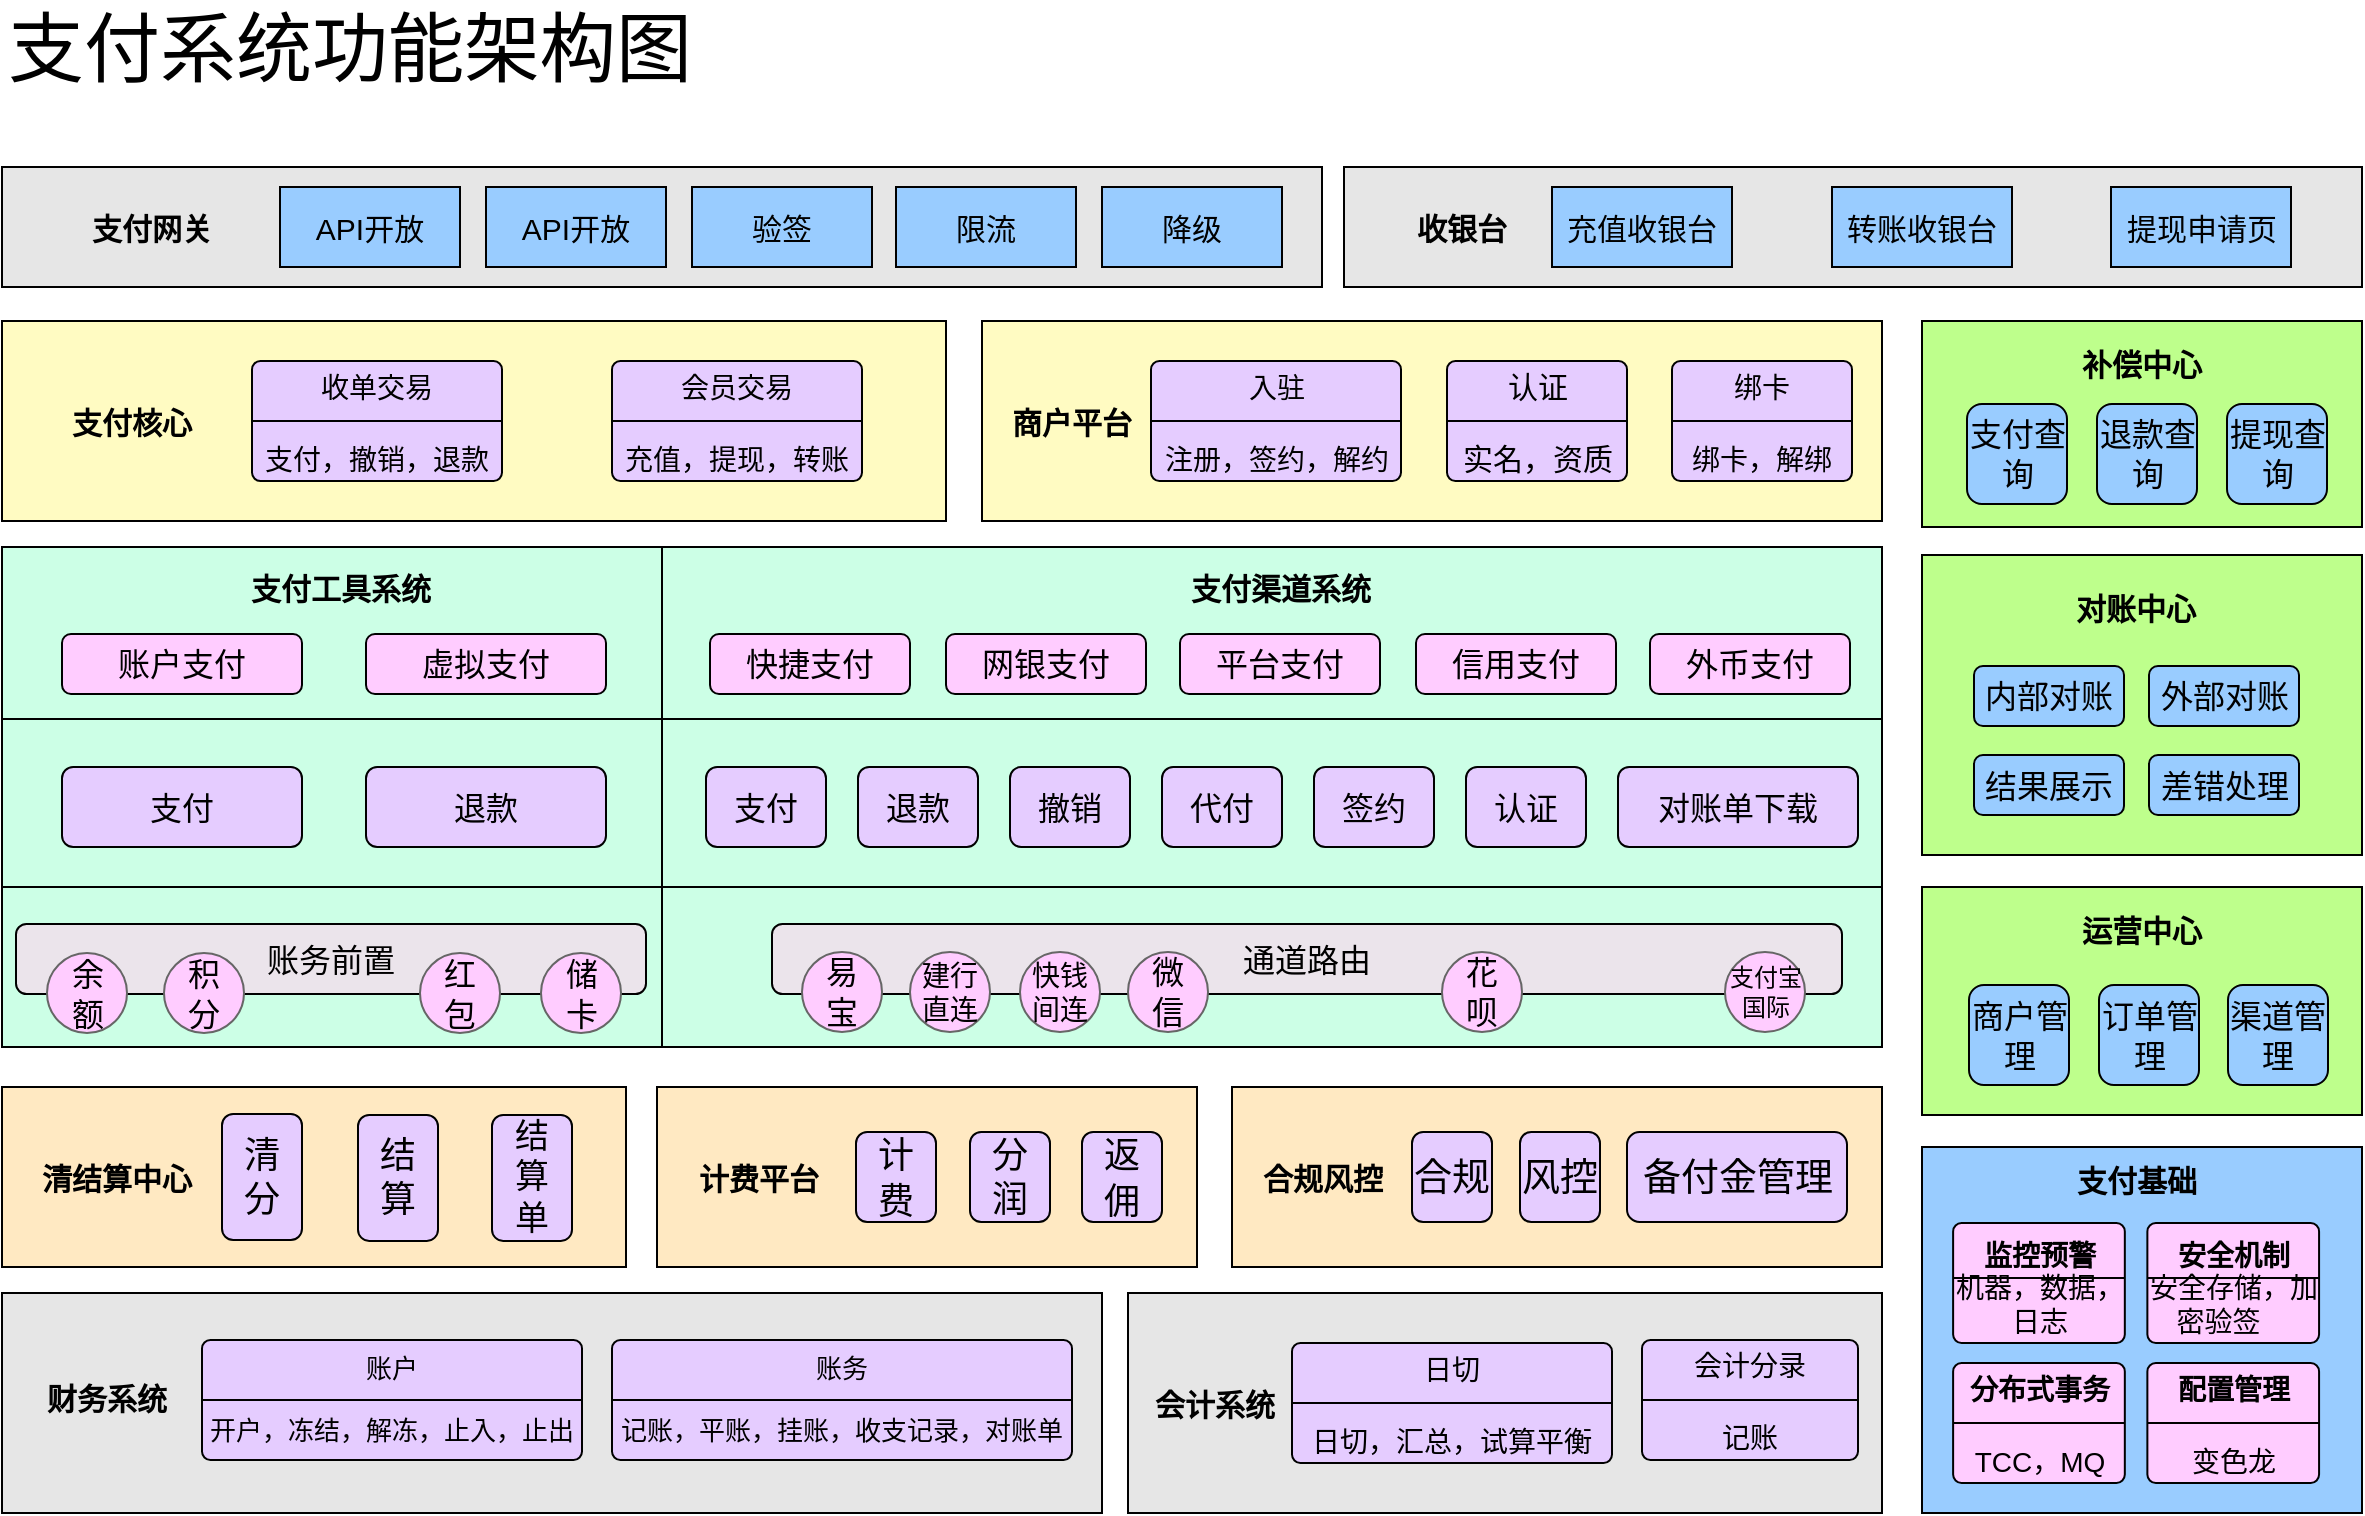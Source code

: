 <mxfile version="20.2.7" type="github">
  <diagram id="gVqvRpynbHTG9BudDyFP" name="第 1 页">
    <mxGraphModel dx="3078" dy="737" grid="1" gridSize="10" guides="1" tooltips="1" connect="1" arrows="1" fold="1" page="1" pageScale="1" pageWidth="827" pageHeight="1169" math="0" shadow="0">
      <root>
        <mxCell id="0" />
        <mxCell id="1" parent="0" />
        <mxCell id="jGhHQP5u2WxOua8I9M75-1" value="" style="group" vertex="1" connectable="0" parent="1">
          <mxGeometry x="-1432" y="373.5" width="940" height="250" as="geometry" />
        </mxCell>
        <mxCell id="jGhHQP5u2WxOua8I9M75-2" value="" style="rounded=0;whiteSpace=wrap;html=1;fillColor=#CCFFE6;strokeColor=#000000;" vertex="1" parent="jGhHQP5u2WxOua8I9M75-1">
          <mxGeometry width="940" height="250" as="geometry" />
        </mxCell>
        <mxCell id="jGhHQP5u2WxOua8I9M75-3" value="" style="endArrow=none;html=1;fontSize=19;" edge="1" parent="jGhHQP5u2WxOua8I9M75-1">
          <mxGeometry width="50" height="50" relative="1" as="geometry">
            <mxPoint y="86" as="sourcePoint" />
            <mxPoint x="940" y="86" as="targetPoint" />
          </mxGeometry>
        </mxCell>
        <mxCell id="jGhHQP5u2WxOua8I9M75-4" value="" style="endArrow=none;html=1;fontSize=19;" edge="1" parent="jGhHQP5u2WxOua8I9M75-1">
          <mxGeometry width="50" height="50" relative="1" as="geometry">
            <mxPoint y="170" as="sourcePoint" />
            <mxPoint x="940" y="170" as="targetPoint" />
          </mxGeometry>
        </mxCell>
        <mxCell id="jGhHQP5u2WxOua8I9M75-5" value="" style="endArrow=none;html=1;fontSize=19;" edge="1" parent="jGhHQP5u2WxOua8I9M75-1">
          <mxGeometry width="50" height="50" relative="1" as="geometry">
            <mxPoint x="330" as="sourcePoint" />
            <mxPoint x="330" y="250" as="targetPoint" />
          </mxGeometry>
        </mxCell>
        <mxCell id="jGhHQP5u2WxOua8I9M75-6" value="" style="rounded=0;whiteSpace=wrap;html=1;fontSize=15;fillColor=#FFFBC2;strokeColor=#000000;" vertex="1" parent="1">
          <mxGeometry x="-942" y="260.5" width="450" height="100" as="geometry" />
        </mxCell>
        <mxCell id="jGhHQP5u2WxOua8I9M75-7" value="" style="rounded=0;whiteSpace=wrap;html=1;fillColor=#E6E6E6;strokeColor=#000000;fontColor=#333333;" vertex="1" parent="1">
          <mxGeometry x="-761" y="183.5" width="509" height="60" as="geometry" />
        </mxCell>
        <mxCell id="jGhHQP5u2WxOua8I9M75-8" value="" style="rounded=0;whiteSpace=wrap;html=1;fillColor=#E6E6E6;strokeColor=#000000;fontColor=#333333;" vertex="1" parent="1">
          <mxGeometry x="-1432" y="183.5" width="660" height="60" as="geometry" />
        </mxCell>
        <mxCell id="jGhHQP5u2WxOua8I9M75-9" value="支付网关" style="text;html=1;strokeColor=none;fillColor=none;align=center;verticalAlign=middle;whiteSpace=wrap;rounded=0;fontSize=15;fontStyle=1;" vertex="1" parent="1">
          <mxGeometry x="-1392" y="203.5" width="70" height="20" as="geometry" />
        </mxCell>
        <mxCell id="jGhHQP5u2WxOua8I9M75-10" value="API开放" style="rounded=0;whiteSpace=wrap;html=1;fontSize=15;fillColor=#99CCFF;" vertex="1" parent="1">
          <mxGeometry x="-1293" y="193.5" width="90" height="40" as="geometry" />
        </mxCell>
        <mxCell id="jGhHQP5u2WxOua8I9M75-11" value="API开放" style="rounded=0;whiteSpace=wrap;html=1;fontSize=15;fillColor=#99CCFF;" vertex="1" parent="1">
          <mxGeometry x="-1190" y="193.5" width="90" height="40" as="geometry" />
        </mxCell>
        <mxCell id="jGhHQP5u2WxOua8I9M75-12" value="验签" style="rounded=0;whiteSpace=wrap;html=1;fontSize=15;fillColor=#99CCFF;" vertex="1" parent="1">
          <mxGeometry x="-1087" y="193.5" width="90" height="40" as="geometry" />
        </mxCell>
        <mxCell id="jGhHQP5u2WxOua8I9M75-13" value="限流" style="rounded=0;whiteSpace=wrap;html=1;fontSize=15;fillColor=#99CCFF;" vertex="1" parent="1">
          <mxGeometry x="-985" y="193.5" width="90" height="40" as="geometry" />
        </mxCell>
        <mxCell id="jGhHQP5u2WxOua8I9M75-14" value="降级" style="rounded=0;whiteSpace=wrap;html=1;fontSize=15;fillColor=#99CCFF;" vertex="1" parent="1">
          <mxGeometry x="-882" y="193.5" width="90" height="40" as="geometry" />
        </mxCell>
        <mxCell id="jGhHQP5u2WxOua8I9M75-15" value="收银台" style="text;html=1;strokeColor=none;fillColor=none;align=center;verticalAlign=middle;whiteSpace=wrap;rounded=0;fontSize=15;fontStyle=1;" vertex="1" parent="1">
          <mxGeometry x="-737" y="203.5" width="70" height="20" as="geometry" />
        </mxCell>
        <mxCell id="jGhHQP5u2WxOua8I9M75-16" value="充值收银台" style="rounded=0;whiteSpace=wrap;html=1;fontSize=15;fillColor=#99CCFF;" vertex="1" parent="1">
          <mxGeometry x="-657" y="193.5" width="90" height="40" as="geometry" />
        </mxCell>
        <mxCell id="jGhHQP5u2WxOua8I9M75-17" value="转账收银台" style="rounded=0;whiteSpace=wrap;html=1;fontSize=15;fillColor=#99CCFF;" vertex="1" parent="1">
          <mxGeometry x="-517" y="193.5" width="90" height="40" as="geometry" />
        </mxCell>
        <mxCell id="jGhHQP5u2WxOua8I9M75-18" value="提现申请页" style="rounded=0;whiteSpace=wrap;html=1;fontSize=15;fillColor=#99CCFF;" vertex="1" parent="1">
          <mxGeometry x="-377.5" y="193.5" width="90" height="40" as="geometry" />
        </mxCell>
        <mxCell id="jGhHQP5u2WxOua8I9M75-19" value="" style="rounded=0;whiteSpace=wrap;html=1;fontSize=15;fillColor=#FFFBC2;strokeColor=#000000;" vertex="1" parent="1">
          <mxGeometry x="-1432" y="260.5" width="472" height="100" as="geometry" />
        </mxCell>
        <mxCell id="jGhHQP5u2WxOua8I9M75-20" value="支付核心" style="text;html=1;strokeColor=none;fillColor=none;align=center;verticalAlign=middle;whiteSpace=wrap;rounded=0;fontSize=15;fontStyle=1" vertex="1" parent="1">
          <mxGeometry x="-1402" y="300.5" width="70" height="20" as="geometry" />
        </mxCell>
        <mxCell id="jGhHQP5u2WxOua8I9M75-21" value="商户平台" style="text;html=1;strokeColor=none;fillColor=none;align=center;verticalAlign=middle;whiteSpace=wrap;rounded=0;fontSize=15;fontStyle=1" vertex="1" parent="1">
          <mxGeometry x="-932" y="300.5" width="70" height="20" as="geometry" />
        </mxCell>
        <mxCell id="jGhHQP5u2WxOua8I9M75-22" value="&lt;span style=&quot;font-size: 15px&quot;&gt;认证&lt;br style=&quot;font-size: 15px&quot;&gt;&lt;br style=&quot;font-size: 15px&quot;&gt;实名，资质&lt;br style=&quot;font-size: 15px&quot;&gt;&lt;/span&gt;" style="rounded=1;whiteSpace=wrap;html=1;fontSize=15;arcSize=7;fillColor=#E5CCFF;strokeColor=#000000;" vertex="1" parent="1">
          <mxGeometry x="-709.5" y="280.5" width="90" height="60" as="geometry" />
        </mxCell>
        <mxCell id="jGhHQP5u2WxOua8I9M75-23" value="" style="endArrow=none;html=1;fontSize=15;exitX=0;exitY=0.5;exitDx=0;exitDy=0;entryX=1;entryY=0.5;entryDx=0;entryDy=0;" edge="1" parent="1" source="jGhHQP5u2WxOua8I9M75-22" target="jGhHQP5u2WxOua8I9M75-22">
          <mxGeometry width="50" height="50" relative="1" as="geometry">
            <mxPoint x="-667" y="396.5" as="sourcePoint" />
            <mxPoint x="-617" y="346.5" as="targetPoint" />
          </mxGeometry>
        </mxCell>
        <mxCell id="jGhHQP5u2WxOua8I9M75-24" value="&lt;span style=&quot;font-size: 14px&quot;&gt;会员交易&lt;br&gt;&lt;br&gt;充值，提现，转账&lt;br&gt;&lt;/span&gt;" style="rounded=1;whiteSpace=wrap;html=1;fontSize=15;arcSize=7;fillColor=#E5CCFF;strokeColor=#000000;" vertex="1" parent="1">
          <mxGeometry x="-1127" y="280.5" width="125" height="60" as="geometry" />
        </mxCell>
        <mxCell id="jGhHQP5u2WxOua8I9M75-25" value="" style="endArrow=none;html=1;fontSize=15;exitX=0;exitY=0.5;exitDx=0;exitDy=0;entryX=1;entryY=0.5;entryDx=0;entryDy=0;" edge="1" parent="1" source="jGhHQP5u2WxOua8I9M75-24" target="jGhHQP5u2WxOua8I9M75-24">
          <mxGeometry width="50" height="50" relative="1" as="geometry">
            <mxPoint x="-802" y="396.5" as="sourcePoint" />
            <mxPoint x="-752" y="346.5" as="targetPoint" />
          </mxGeometry>
        </mxCell>
        <mxCell id="jGhHQP5u2WxOua8I9M75-26" value="&lt;span style=&quot;font-size: 14px&quot;&gt;收单交易&lt;br&gt;&lt;br&gt;支付，撤销，退款&lt;br&gt;&lt;/span&gt;" style="rounded=1;whiteSpace=wrap;html=1;fontSize=15;arcSize=7;fillColor=#E5CCFF;strokeColor=#000000;" vertex="1" parent="1">
          <mxGeometry x="-1307" y="280.5" width="125" height="60" as="geometry" />
        </mxCell>
        <mxCell id="jGhHQP5u2WxOua8I9M75-27" value="" style="endArrow=none;html=1;fontSize=15;exitX=0;exitY=0.5;exitDx=0;exitDy=0;entryX=1;entryY=0.5;entryDx=0;entryDy=0;" edge="1" parent="1" source="jGhHQP5u2WxOua8I9M75-26" target="jGhHQP5u2WxOua8I9M75-26">
          <mxGeometry width="50" height="50" relative="1" as="geometry">
            <mxPoint x="-982" y="396.5" as="sourcePoint" />
            <mxPoint x="-932" y="346.5" as="targetPoint" />
          </mxGeometry>
        </mxCell>
        <mxCell id="jGhHQP5u2WxOua8I9M75-28" value="&lt;span style=&quot;font-size: 14px&quot;&gt;入驻&lt;br&gt;&lt;br&gt;注册，签约，解约&lt;br&gt;&lt;/span&gt;" style="rounded=1;whiteSpace=wrap;html=1;fontSize=15;arcSize=7;fillColor=#E5CCFF;strokeColor=#000000;" vertex="1" parent="1">
          <mxGeometry x="-857.5" y="280.5" width="125" height="60" as="geometry" />
        </mxCell>
        <mxCell id="jGhHQP5u2WxOua8I9M75-29" value="" style="endArrow=none;html=1;fontSize=15;exitX=0;exitY=0.5;exitDx=0;exitDy=0;entryX=1;entryY=0.5;entryDx=0;entryDy=0;" edge="1" parent="1" source="jGhHQP5u2WxOua8I9M75-28" target="jGhHQP5u2WxOua8I9M75-28">
          <mxGeometry width="50" height="50" relative="1" as="geometry">
            <mxPoint x="-524.5" y="386.5" as="sourcePoint" />
            <mxPoint x="-474.5" y="336.5" as="targetPoint" />
          </mxGeometry>
        </mxCell>
        <mxCell id="jGhHQP5u2WxOua8I9M75-30" value="&lt;span style=&quot;font-size: 14px&quot;&gt;绑卡&lt;br&gt;&lt;br&gt;绑卡，解绑&lt;br&gt;&lt;/span&gt;" style="rounded=1;whiteSpace=wrap;html=1;fontSize=15;arcSize=7;fillColor=#E5CCFF;strokeColor=#000000;" vertex="1" parent="1">
          <mxGeometry x="-597" y="280.5" width="90" height="60" as="geometry" />
        </mxCell>
        <mxCell id="jGhHQP5u2WxOua8I9M75-31" value="" style="endArrow=none;html=1;fontSize=15;exitX=0;exitY=0.5;exitDx=0;exitDy=0;entryX=1;entryY=0.5;entryDx=0;entryDy=0;" edge="1" parent="1" source="jGhHQP5u2WxOua8I9M75-30" target="jGhHQP5u2WxOua8I9M75-30">
          <mxGeometry width="50" height="50" relative="1" as="geometry">
            <mxPoint x="-582" y="406.5" as="sourcePoint" />
            <mxPoint x="-532" y="356.5" as="targetPoint" />
          </mxGeometry>
        </mxCell>
        <mxCell id="jGhHQP5u2WxOua8I9M75-32" value="" style="rounded=0;whiteSpace=wrap;html=1;strokeColor=#000000;fillColor=#BEFF8C;fontSize=12;" vertex="1" parent="1">
          <mxGeometry x="-472" y="260.5" width="220" height="103" as="geometry" />
        </mxCell>
        <mxCell id="jGhHQP5u2WxOua8I9M75-33" value="补偿中心" style="text;html=1;strokeColor=none;fillColor=none;align=center;verticalAlign=middle;whiteSpace=wrap;rounded=0;fontSize=15;fontStyle=1;" vertex="1" parent="1">
          <mxGeometry x="-397" y="272" width="70" height="20" as="geometry" />
        </mxCell>
        <mxCell id="jGhHQP5u2WxOua8I9M75-34" value="" style="rounded=0;whiteSpace=wrap;html=1;strokeColor=#000000;fillColor=#BEFF8C;fontSize=12;" vertex="1" parent="1">
          <mxGeometry x="-472" y="377.5" width="220" height="150" as="geometry" />
        </mxCell>
        <mxCell id="jGhHQP5u2WxOua8I9M75-35" value="对账中心" style="text;html=1;strokeColor=none;fillColor=none;align=center;verticalAlign=middle;whiteSpace=wrap;rounded=0;fontSize=15;fontStyle=1;" vertex="1" parent="1">
          <mxGeometry x="-400" y="393.5" width="70" height="20" as="geometry" />
        </mxCell>
        <mxCell id="jGhHQP5u2WxOua8I9M75-36" value="" style="rounded=0;whiteSpace=wrap;html=1;strokeColor=#000000;fillColor=#BEFF8C;fontSize=12;" vertex="1" parent="1">
          <mxGeometry x="-472" y="543.5" width="220" height="114" as="geometry" />
        </mxCell>
        <mxCell id="jGhHQP5u2WxOua8I9M75-37" value="运营中心" style="text;html=1;strokeColor=none;fillColor=none;align=center;verticalAlign=middle;whiteSpace=wrap;rounded=0;fontSize=15;fontStyle=1;" vertex="1" parent="1">
          <mxGeometry x="-397" y="555" width="70" height="20" as="geometry" />
        </mxCell>
        <mxCell id="jGhHQP5u2WxOua8I9M75-38" value="" style="rounded=0;whiteSpace=wrap;html=1;fillColor=#E6E6E6;strokeColor=#000000;fontColor=#333333;" vertex="1" parent="1">
          <mxGeometry x="-1432" y="746.5" width="550" height="110" as="geometry" />
        </mxCell>
        <mxCell id="jGhHQP5u2WxOua8I9M75-39" value="账户支付" style="rounded=1;whiteSpace=wrap;html=1;strokeColor=#000000;fillColor=#FFCCFF;fontSize=16;" vertex="1" parent="1">
          <mxGeometry x="-1402" y="417" width="120" height="30" as="geometry" />
        </mxCell>
        <mxCell id="jGhHQP5u2WxOua8I9M75-40" value="虚拟支付" style="rounded=1;whiteSpace=wrap;html=1;strokeColor=#000000;fillColor=#FFCCFF;fontSize=16;" vertex="1" parent="1">
          <mxGeometry x="-1250" y="417" width="120" height="30" as="geometry" />
        </mxCell>
        <mxCell id="jGhHQP5u2WxOua8I9M75-41" value="" style="rounded=0;whiteSpace=wrap;html=1;fillColor=#E6E6E6;strokeColor=#000000;fontColor=#333333;" vertex="1" parent="1">
          <mxGeometry x="-869" y="746.5" width="377" height="110" as="geometry" />
        </mxCell>
        <mxCell id="jGhHQP5u2WxOua8I9M75-42" value="支付" style="rounded=1;whiteSpace=wrap;html=1;fillColor=#E5CCFF;arcSize=14;fontSize=16;" vertex="1" parent="1">
          <mxGeometry x="-1402" y="483.5" width="120" height="40" as="geometry" />
        </mxCell>
        <mxCell id="jGhHQP5u2WxOua8I9M75-43" value="退款" style="rounded=1;whiteSpace=wrap;html=1;fillColor=#E5CCFF;arcSize=14;fontSize=16;" vertex="1" parent="1">
          <mxGeometry x="-1250" y="483.5" width="120" height="40" as="geometry" />
        </mxCell>
        <mxCell id="jGhHQP5u2WxOua8I9M75-44" value="支付工具系统" style="text;html=1;strokeColor=none;fillColor=none;align=center;verticalAlign=middle;whiteSpace=wrap;rounded=0;fontSize=15;fontStyle=1" vertex="1" parent="1">
          <mxGeometry x="-1320" y="383.5" width="115" height="20" as="geometry" />
        </mxCell>
        <mxCell id="jGhHQP5u2WxOua8I9M75-45" value="财务系统" style="text;html=1;strokeColor=none;fillColor=none;align=center;verticalAlign=middle;whiteSpace=wrap;rounded=0;fontSize=15;fontStyle=1" vertex="1" parent="1">
          <mxGeometry x="-1427" y="788.5" width="95" height="20" as="geometry" />
        </mxCell>
        <mxCell id="jGhHQP5u2WxOua8I9M75-46" value="&lt;span style=&quot;font-size: 13px;&quot;&gt;账户&lt;br style=&quot;font-size: 13px;&quot;&gt;&lt;br style=&quot;font-size: 13px;&quot;&gt;开户，冻结，解冻，止入，止出&lt;br style=&quot;font-size: 13px;&quot;&gt;&lt;/span&gt;" style="rounded=1;whiteSpace=wrap;html=1;fontSize=13;arcSize=7;fillColor=#E5CCFF;strokeColor=#000000;" vertex="1" parent="1">
          <mxGeometry x="-1332" y="770" width="190" height="60" as="geometry" />
        </mxCell>
        <mxCell id="jGhHQP5u2WxOua8I9M75-47" value="" style="endArrow=none;html=1;fontSize=15;exitX=0;exitY=0.5;exitDx=0;exitDy=0;entryX=1;entryY=0.5;entryDx=0;entryDy=0;" edge="1" parent="1" source="jGhHQP5u2WxOua8I9M75-46" target="jGhHQP5u2WxOua8I9M75-46">
          <mxGeometry width="50" height="50" relative="1" as="geometry">
            <mxPoint x="-972" y="406.5" as="sourcePoint" />
            <mxPoint x="-922" y="356.5" as="targetPoint" />
          </mxGeometry>
        </mxCell>
        <mxCell id="jGhHQP5u2WxOua8I9M75-48" value="&lt;span style=&quot;font-size: 13px;&quot;&gt;账务&lt;br style=&quot;font-size: 13px;&quot;&gt;&lt;br style=&quot;font-size: 13px;&quot;&gt;记账，平账，挂账，收支记录，对账单&lt;br style=&quot;font-size: 13px;&quot;&gt;&lt;/span&gt;" style="rounded=1;whiteSpace=wrap;html=1;fontSize=13;arcSize=7;fillColor=#E5CCFF;strokeColor=#000000;" vertex="1" parent="1">
          <mxGeometry x="-1127" y="770" width="230" height="60" as="geometry" />
        </mxCell>
        <mxCell id="jGhHQP5u2WxOua8I9M75-49" value="" style="endArrow=none;html=1;fontSize=15;exitX=0;exitY=0.5;exitDx=0;exitDy=0;entryX=1;entryY=0.5;entryDx=0;entryDy=0;" edge="1" parent="1" source="jGhHQP5u2WxOua8I9M75-48" target="jGhHQP5u2WxOua8I9M75-48">
          <mxGeometry width="50" height="50" relative="1" as="geometry">
            <mxPoint x="-958" y="1039.5" as="sourcePoint" />
            <mxPoint x="-908" y="989.5" as="targetPoint" />
          </mxGeometry>
        </mxCell>
        <mxCell id="jGhHQP5u2WxOua8I9M75-50" value="&lt;span style=&quot;font-size: 14px&quot;&gt;&lt;span&gt;日切&lt;/span&gt;&lt;br&gt;&lt;br&gt;日切，汇总，试算平衡&lt;br&gt;&lt;/span&gt;" style="rounded=1;whiteSpace=wrap;html=1;fontSize=15;arcSize=7;fillColor=#E5CCFF;strokeColor=#000000;fontStyle=0" vertex="1" parent="1">
          <mxGeometry x="-787" y="771.5" width="160" height="60" as="geometry" />
        </mxCell>
        <mxCell id="jGhHQP5u2WxOua8I9M75-51" value="" style="endArrow=none;html=1;fontSize=15;exitX=0;exitY=0.5;exitDx=0;exitDy=0;entryX=1;entryY=0.5;entryDx=0;entryDy=0;" edge="1" parent="1" source="jGhHQP5u2WxOua8I9M75-50" target="jGhHQP5u2WxOua8I9M75-50">
          <mxGeometry width="50" height="50" relative="1" as="geometry">
            <mxPoint x="-933.5" y="1139.5" as="sourcePoint" />
            <mxPoint x="-883.5" y="1089.5" as="targetPoint" />
          </mxGeometry>
        </mxCell>
        <mxCell id="jGhHQP5u2WxOua8I9M75-52" value="会计系统" style="text;html=1;strokeColor=none;fillColor=none;align=center;verticalAlign=middle;whiteSpace=wrap;rounded=0;fontSize=15;fontStyle=1" vertex="1" parent="1">
          <mxGeometry x="-862" y="791.5" width="73" height="20" as="geometry" />
        </mxCell>
        <mxCell id="jGhHQP5u2WxOua8I9M75-53" value="&lt;span style=&quot;font-size: 14px&quot;&gt;&lt;span&gt;会计分录&lt;/span&gt;&lt;br&gt;&lt;br&gt;记账&lt;br&gt;&lt;/span&gt;" style="rounded=1;whiteSpace=wrap;html=1;fontSize=15;arcSize=7;fillColor=#E5CCFF;strokeColor=#000000;fontStyle=0" vertex="1" parent="1">
          <mxGeometry x="-612" y="770" width="108" height="60" as="geometry" />
        </mxCell>
        <mxCell id="jGhHQP5u2WxOua8I9M75-54" value="" style="endArrow=none;html=1;fontSize=15;exitX=0;exitY=0.5;exitDx=0;exitDy=0;entryX=1;entryY=0.5;entryDx=0;entryDy=0;" edge="1" parent="1" source="jGhHQP5u2WxOua8I9M75-53" target="jGhHQP5u2WxOua8I9M75-53">
          <mxGeometry width="50" height="50" relative="1" as="geometry">
            <mxPoint x="-769" y="1209.5" as="sourcePoint" />
            <mxPoint x="-719" y="1159.5" as="targetPoint" />
          </mxGeometry>
        </mxCell>
        <mxCell id="jGhHQP5u2WxOua8I9M75-55" value="" style="group" vertex="1" connectable="0" parent="1">
          <mxGeometry x="-1432" y="643.5" width="940" height="90" as="geometry" />
        </mxCell>
        <mxCell id="jGhHQP5u2WxOua8I9M75-56" value="" style="rounded=0;whiteSpace=wrap;html=1;fillColor=#FFE9C2;strokeColor=#000000;fontColor=#333333;" vertex="1" parent="jGhHQP5u2WxOua8I9M75-55">
          <mxGeometry x="327.5" width="270" height="90" as="geometry" />
        </mxCell>
        <mxCell id="jGhHQP5u2WxOua8I9M75-57" value="" style="rounded=0;whiteSpace=wrap;html=1;fillColor=#FFE9C2;strokeColor=#000000;fontColor=#333333;" vertex="1" parent="jGhHQP5u2WxOua8I9M75-55">
          <mxGeometry width="312" height="90" as="geometry" />
        </mxCell>
        <mxCell id="jGhHQP5u2WxOua8I9M75-58" value="" style="rounded=0;whiteSpace=wrap;html=1;fillColor=#FFE9C2;strokeColor=#000000;fontColor=#333333;" vertex="1" parent="jGhHQP5u2WxOua8I9M75-55">
          <mxGeometry x="615" width="325" height="90" as="geometry" />
        </mxCell>
        <mxCell id="jGhHQP5u2WxOua8I9M75-59" value="清结算中心" style="text;html=1;strokeColor=none;fillColor=none;align=center;verticalAlign=middle;whiteSpace=wrap;rounded=0;fontSize=15;fontStyle=1" vertex="1" parent="jGhHQP5u2WxOua8I9M75-55">
          <mxGeometry x="10" y="36" width="95" height="18" as="geometry" />
        </mxCell>
        <mxCell id="jGhHQP5u2WxOua8I9M75-60" value="清&lt;br&gt;分" style="rounded=1;whiteSpace=wrap;html=1;fillColor=#E5CCFF;arcSize=14;fontSize=18;" vertex="1" parent="jGhHQP5u2WxOua8I9M75-55">
          <mxGeometry x="110" y="13.5" width="40" height="63" as="geometry" />
        </mxCell>
        <mxCell id="jGhHQP5u2WxOua8I9M75-61" value="结&lt;br&gt;算" style="rounded=1;whiteSpace=wrap;html=1;fillColor=#E5CCFF;arcSize=14;fontSize=18;" vertex="1" parent="jGhHQP5u2WxOua8I9M75-55">
          <mxGeometry x="178" y="13.95" width="40" height="63" as="geometry" />
        </mxCell>
        <mxCell id="jGhHQP5u2WxOua8I9M75-62" value="&lt;font style=&quot;font-size: 17px;&quot;&gt;结&lt;br style=&quot;font-size: 17px;&quot;&gt;算&lt;br style=&quot;font-size: 17px;&quot;&gt;单&lt;/font&gt;" style="rounded=1;whiteSpace=wrap;html=1;fillColor=#E5CCFF;arcSize=14;fontSize=17;" vertex="1" parent="jGhHQP5u2WxOua8I9M75-55">
          <mxGeometry x="245" y="13.95" width="40" height="63" as="geometry" />
        </mxCell>
        <mxCell id="jGhHQP5u2WxOua8I9M75-63" value="计费平台" style="text;html=1;strokeColor=none;fillColor=none;align=center;verticalAlign=middle;whiteSpace=wrap;rounded=0;fontSize=15;fontStyle=1" vertex="1" parent="jGhHQP5u2WxOua8I9M75-55">
          <mxGeometry x="342" y="36" width="73" height="18" as="geometry" />
        </mxCell>
        <mxCell id="jGhHQP5u2WxOua8I9M75-64" value="&lt;font style=&quot;font-size: 18px&quot;&gt;计&lt;br&gt;费&lt;/font&gt;" style="rounded=1;whiteSpace=wrap;html=1;fillColor=#E5CCFF;arcSize=14;fontSize=19;" vertex="1" parent="jGhHQP5u2WxOua8I9M75-55">
          <mxGeometry x="427" y="22.5" width="40" height="45" as="geometry" />
        </mxCell>
        <mxCell id="jGhHQP5u2WxOua8I9M75-65" value="分&lt;br&gt;润" style="rounded=1;whiteSpace=wrap;html=1;fillColor=#E5CCFF;arcSize=14;fontSize=18;" vertex="1" parent="jGhHQP5u2WxOua8I9M75-55">
          <mxGeometry x="484" y="22.5" width="40" height="45" as="geometry" />
        </mxCell>
        <mxCell id="jGhHQP5u2WxOua8I9M75-66" value="&lt;font style=&quot;font-size: 18px&quot;&gt;返&lt;br&gt;佣&lt;/font&gt;" style="rounded=1;whiteSpace=wrap;html=1;fillColor=#E5CCFF;arcSize=14;fontSize=19;" vertex="1" parent="jGhHQP5u2WxOua8I9M75-55">
          <mxGeometry x="540" y="22.5" width="40" height="45" as="geometry" />
        </mxCell>
        <mxCell id="jGhHQP5u2WxOua8I9M75-67" value="合规风控" style="text;html=1;strokeColor=none;fillColor=none;align=center;verticalAlign=middle;whiteSpace=wrap;rounded=0;fontSize=15;fontStyle=1" vertex="1" parent="jGhHQP5u2WxOua8I9M75-55">
          <mxGeometry x="623.5" y="36" width="73" height="18" as="geometry" />
        </mxCell>
        <mxCell id="jGhHQP5u2WxOua8I9M75-68" value="合规" style="rounded=1;whiteSpace=wrap;html=1;fillColor=#E5CCFF;arcSize=14;fontSize=19;" vertex="1" parent="jGhHQP5u2WxOua8I9M75-55">
          <mxGeometry x="705" y="22.5" width="40" height="45" as="geometry" />
        </mxCell>
        <mxCell id="jGhHQP5u2WxOua8I9M75-69" value="风控" style="rounded=1;whiteSpace=wrap;html=1;fillColor=#E5CCFF;arcSize=14;fontSize=19;" vertex="1" parent="jGhHQP5u2WxOua8I9M75-55">
          <mxGeometry x="759" y="22.5" width="40" height="45" as="geometry" />
        </mxCell>
        <mxCell id="jGhHQP5u2WxOua8I9M75-70" value="备付金管理" style="rounded=1;whiteSpace=wrap;html=1;fillColor=#E5CCFF;arcSize=14;fontSize=19;" vertex="1" parent="jGhHQP5u2WxOua8I9M75-55">
          <mxGeometry x="812.5" y="22.5" width="110" height="45" as="geometry" />
        </mxCell>
        <mxCell id="jGhHQP5u2WxOua8I9M75-71" value="" style="group" vertex="1" connectable="0" parent="1">
          <mxGeometry x="-472" y="673.5" width="220" height="183" as="geometry" />
        </mxCell>
        <mxCell id="jGhHQP5u2WxOua8I9M75-72" value="" style="rounded=0;whiteSpace=wrap;html=1;strokeColor=#000000;fillColor=#99CCFF;fontSize=12;" vertex="1" parent="jGhHQP5u2WxOua8I9M75-71">
          <mxGeometry width="220" height="183" as="geometry" />
        </mxCell>
        <mxCell id="jGhHQP5u2WxOua8I9M75-73" value="支付基础" style="text;html=1;strokeColor=none;fillColor=none;align=center;verticalAlign=middle;whiteSpace=wrap;rounded=0;fontSize=15;fontStyle=1;" vertex="1" parent="jGhHQP5u2WxOua8I9M75-71">
          <mxGeometry x="69.756" y="6" width="75.122" height="20" as="geometry" />
        </mxCell>
        <mxCell id="jGhHQP5u2WxOua8I9M75-74" value="" style="group" vertex="1" connectable="0" parent="jGhHQP5u2WxOua8I9M75-71">
          <mxGeometry x="15.561" y="38" width="182.976" height="130" as="geometry" />
        </mxCell>
        <mxCell id="jGhHQP5u2WxOua8I9M75-75" value="&lt;span style=&quot;font-size: 14px&quot;&gt;&lt;b&gt;分布式事务&lt;/b&gt;&lt;br&gt;&lt;br&gt;TCC，MQ&lt;br&gt;&lt;/span&gt;" style="rounded=1;whiteSpace=wrap;html=1;fontSize=15;arcSize=7;fillColor=#FFCCFF;strokeColor=#000000;" vertex="1" parent="jGhHQP5u2WxOua8I9M75-74">
          <mxGeometry y="70" width="85.854" height="60" as="geometry" />
        </mxCell>
        <mxCell id="jGhHQP5u2WxOua8I9M75-76" value="&lt;span style=&quot;font-size: 14px&quot;&gt;&lt;b&gt;配置管理&lt;/b&gt;&lt;br&gt;&lt;br&gt;变色龙&lt;br&gt;&lt;/span&gt;" style="rounded=1;whiteSpace=wrap;html=1;fontSize=15;arcSize=7;fillColor=#FFCCFF;strokeColor=#000000;" vertex="1" parent="jGhHQP5u2WxOua8I9M75-74">
          <mxGeometry x="97.122" y="70" width="85.854" height="60" as="geometry" />
        </mxCell>
        <mxCell id="jGhHQP5u2WxOua8I9M75-77" value="" style="group" vertex="1" connectable="0" parent="jGhHQP5u2WxOua8I9M75-74">
          <mxGeometry x="97.122" width="85.854" height="60" as="geometry" />
        </mxCell>
        <mxCell id="jGhHQP5u2WxOua8I9M75-78" value="&lt;span style=&quot;font-size: 14px&quot;&gt;&lt;b style=&quot;font-size: 14px;&quot;&gt;安全机制&lt;br style=&quot;font-size: 14px;&quot;&gt;&lt;/b&gt;安全存储，加密验签&amp;nbsp; &amp;nbsp;&amp;nbsp;&lt;br style=&quot;font-size: 14px;&quot;&gt;&lt;/span&gt;" style="rounded=1;whiteSpace=wrap;html=1;fontSize=14;arcSize=7;fillColor=#FFCCFF;strokeColor=#000000;align=center;verticalAlign=bottom;labelPosition=center;verticalLabelPosition=middle;" vertex="1" parent="jGhHQP5u2WxOua8I9M75-77">
          <mxGeometry width="85.854" height="60" as="geometry" />
        </mxCell>
        <mxCell id="jGhHQP5u2WxOua8I9M75-79" value="" style="endArrow=none;html=1;fontSize=15;exitX=0;exitY=0.5;exitDx=0;exitDy=0;entryX=1;entryY=0.5;entryDx=0;entryDy=0;" edge="1" parent="jGhHQP5u2WxOua8I9M75-77">
          <mxGeometry width="50" height="50" relative="1" as="geometry">
            <mxPoint y="27.5" as="sourcePoint" />
            <mxPoint x="85.854" y="27.5" as="targetPoint" />
          </mxGeometry>
        </mxCell>
        <mxCell id="jGhHQP5u2WxOua8I9M75-80" value="" style="group" vertex="1" connectable="0" parent="jGhHQP5u2WxOua8I9M75-74">
          <mxGeometry width="85.854" height="60" as="geometry" />
        </mxCell>
        <mxCell id="jGhHQP5u2WxOua8I9M75-81" value="&lt;span style=&quot;font-size: 14px&quot;&gt;&lt;b style=&quot;font-size: 14px;&quot;&gt;监控预警&lt;br style=&quot;font-size: 14px;&quot;&gt;&lt;/b&gt;机器，数据，日志&lt;br style=&quot;font-size: 14px;&quot;&gt;&lt;/span&gt;" style="rounded=1;whiteSpace=wrap;html=1;fontSize=14;arcSize=7;fillColor=#FFCCFF;strokeColor=#000000;verticalAlign=bottom;" vertex="1" parent="jGhHQP5u2WxOua8I9M75-80">
          <mxGeometry width="85.854" height="60" as="geometry" />
        </mxCell>
        <mxCell id="jGhHQP5u2WxOua8I9M75-82" value="" style="endArrow=none;html=1;fontSize=15;exitX=0;exitY=0.5;exitDx=0;exitDy=0;entryX=1;entryY=0.5;entryDx=0;entryDy=0;" edge="1" parent="jGhHQP5u2WxOua8I9M75-80">
          <mxGeometry width="50" height="50" relative="1" as="geometry">
            <mxPoint y="27.5" as="sourcePoint" />
            <mxPoint x="85.854" y="27.5" as="targetPoint" />
          </mxGeometry>
        </mxCell>
        <mxCell id="jGhHQP5u2WxOua8I9M75-83" value="" style="endArrow=none;html=1;fontSize=15;exitX=0;exitY=0.5;exitDx=0;exitDy=0;entryX=1;entryY=0.5;entryDx=0;entryDy=0;" edge="1" parent="jGhHQP5u2WxOua8I9M75-74" source="jGhHQP5u2WxOua8I9M75-75" target="jGhHQP5u2WxOua8I9M75-75">
          <mxGeometry width="50" height="50" relative="1" as="geometry">
            <mxPoint x="-209.268" y="491" as="sourcePoint" />
            <mxPoint x="-155.61" y="441" as="targetPoint" />
          </mxGeometry>
        </mxCell>
        <mxCell id="jGhHQP5u2WxOua8I9M75-84" value="" style="endArrow=none;html=1;fontSize=15;exitX=0;exitY=0.5;exitDx=0;exitDy=0;entryX=1;entryY=0.5;entryDx=0;entryDy=0;" edge="1" parent="jGhHQP5u2WxOua8I9M75-74" source="jGhHQP5u2WxOua8I9M75-76" target="jGhHQP5u2WxOua8I9M75-76">
          <mxGeometry width="50" height="50" relative="1" as="geometry">
            <mxPoint x="-101.951" y="581" as="sourcePoint" />
            <mxPoint x="-48.293" y="531" as="targetPoint" />
          </mxGeometry>
        </mxCell>
        <mxCell id="jGhHQP5u2WxOua8I9M75-85" value="" style="group" vertex="1" connectable="0" parent="1">
          <mxGeometry x="-448.5" y="592.5" width="179.5" height="50" as="geometry" />
        </mxCell>
        <mxCell id="jGhHQP5u2WxOua8I9M75-86" value="商户管理" style="rounded=1;whiteSpace=wrap;html=1;strokeColor=#000000;fillColor=#99CCFF;fontSize=16;" vertex="1" parent="jGhHQP5u2WxOua8I9M75-85">
          <mxGeometry width="50" height="50" as="geometry" />
        </mxCell>
        <mxCell id="jGhHQP5u2WxOua8I9M75-87" value="订单管理" style="rounded=1;whiteSpace=wrap;html=1;strokeColor=#000000;fillColor=#99CCFF;fontSize=16;" vertex="1" parent="jGhHQP5u2WxOua8I9M75-85">
          <mxGeometry x="65" width="50" height="50" as="geometry" />
        </mxCell>
        <mxCell id="jGhHQP5u2WxOua8I9M75-88" value="渠道管理" style="rounded=1;whiteSpace=wrap;html=1;strokeColor=#000000;fillColor=#99CCFF;fontSize=16;" vertex="1" parent="jGhHQP5u2WxOua8I9M75-85">
          <mxGeometry x="129.5" width="50" height="50" as="geometry" />
        </mxCell>
        <mxCell id="jGhHQP5u2WxOua8I9M75-89" value="" style="group" vertex="1" connectable="0" parent="1">
          <mxGeometry x="-446" y="433" width="162.5" height="74.5" as="geometry" />
        </mxCell>
        <mxCell id="jGhHQP5u2WxOua8I9M75-90" value="内部对账" style="rounded=1;whiteSpace=wrap;html=1;strokeColor=#000000;fillColor=#99CCFF;fontSize=16;" vertex="1" parent="jGhHQP5u2WxOua8I9M75-89">
          <mxGeometry width="75" height="30" as="geometry" />
        </mxCell>
        <mxCell id="jGhHQP5u2WxOua8I9M75-91" value="外部对账" style="rounded=1;whiteSpace=wrap;html=1;strokeColor=#000000;fillColor=#99CCFF;fontSize=16;" vertex="1" parent="jGhHQP5u2WxOua8I9M75-89">
          <mxGeometry x="87.5" width="75" height="30" as="geometry" />
        </mxCell>
        <mxCell id="jGhHQP5u2WxOua8I9M75-92" value="结果展示" style="rounded=1;whiteSpace=wrap;html=1;strokeColor=#000000;fillColor=#99CCFF;fontSize=16;" vertex="1" parent="jGhHQP5u2WxOua8I9M75-89">
          <mxGeometry y="44.5" width="75" height="30" as="geometry" />
        </mxCell>
        <mxCell id="jGhHQP5u2WxOua8I9M75-93" value="差错处理" style="rounded=1;whiteSpace=wrap;html=1;strokeColor=#000000;fillColor=#99CCFF;fontSize=16;" vertex="1" parent="jGhHQP5u2WxOua8I9M75-89">
          <mxGeometry x="87.5" y="44.5" width="75" height="30" as="geometry" />
        </mxCell>
        <mxCell id="jGhHQP5u2WxOua8I9M75-94" value="" style="group" vertex="1" connectable="0" parent="1">
          <mxGeometry x="-449.5" y="302" width="180" height="50" as="geometry" />
        </mxCell>
        <mxCell id="jGhHQP5u2WxOua8I9M75-95" value="支付查询" style="rounded=1;whiteSpace=wrap;html=1;strokeColor=#000000;fillColor=#99CCFF;fontSize=16;" vertex="1" parent="jGhHQP5u2WxOua8I9M75-94">
          <mxGeometry width="50" height="50" as="geometry" />
        </mxCell>
        <mxCell id="jGhHQP5u2WxOua8I9M75-96" value="退款查询" style="rounded=1;whiteSpace=wrap;html=1;strokeColor=#000000;fillColor=#99CCFF;fontSize=16;" vertex="1" parent="jGhHQP5u2WxOua8I9M75-94">
          <mxGeometry x="65" width="50" height="50" as="geometry" />
        </mxCell>
        <mxCell id="jGhHQP5u2WxOua8I9M75-97" value="提现查询" style="rounded=1;whiteSpace=wrap;html=1;strokeColor=#000000;fillColor=#99CCFF;fontSize=16;" vertex="1" parent="jGhHQP5u2WxOua8I9M75-94">
          <mxGeometry x="130" width="50" height="50" as="geometry" />
        </mxCell>
        <mxCell id="jGhHQP5u2WxOua8I9M75-98" value="" style="group" vertex="1" connectable="0" parent="1">
          <mxGeometry x="-1047" y="562" width="535" height="54" as="geometry" />
        </mxCell>
        <mxCell id="jGhHQP5u2WxOua8I9M75-99" value="通道路由" style="rounded=1;whiteSpace=wrap;html=1;fillColor=#EBE4EB;fontSize=16;strokeColor=#000000;" vertex="1" parent="jGhHQP5u2WxOua8I9M75-98">
          <mxGeometry width="535" height="35" as="geometry" />
        </mxCell>
        <mxCell id="jGhHQP5u2WxOua8I9M75-100" value="易&lt;br&gt;宝" style="ellipse;whiteSpace=wrap;html=1;aspect=fixed;strokeColor=#666666;fillColor=#FFCCFF;fontSize=16;" vertex="1" parent="jGhHQP5u2WxOua8I9M75-98">
          <mxGeometry x="15" y="14" width="40" height="40" as="geometry" />
        </mxCell>
        <mxCell id="jGhHQP5u2WxOua8I9M75-101" value="建行&lt;br style=&quot;font-size: 14px;&quot;&gt;直连" style="ellipse;whiteSpace=wrap;html=1;aspect=fixed;strokeColor=#666666;fillColor=#FFCCFF;fontSize=14;" vertex="1" parent="jGhHQP5u2WxOua8I9M75-98">
          <mxGeometry x="69" y="14" width="40" height="40" as="geometry" />
        </mxCell>
        <mxCell id="jGhHQP5u2WxOua8I9M75-102" value="快钱间连" style="ellipse;whiteSpace=wrap;html=1;aspect=fixed;strokeColor=#666666;fillColor=#FFCCFF;fontSize=14;" vertex="1" parent="jGhHQP5u2WxOua8I9M75-98">
          <mxGeometry x="124" y="14" width="40" height="40" as="geometry" />
        </mxCell>
        <mxCell id="jGhHQP5u2WxOua8I9M75-103" value="微&lt;br&gt;信" style="ellipse;whiteSpace=wrap;html=1;aspect=fixed;strokeColor=#666666;fillColor=#FFCCFF;fontSize=16;" vertex="1" parent="jGhHQP5u2WxOua8I9M75-98">
          <mxGeometry x="178" y="14" width="40" height="40" as="geometry" />
        </mxCell>
        <mxCell id="jGhHQP5u2WxOua8I9M75-104" value="花&lt;br&gt;呗" style="ellipse;whiteSpace=wrap;html=1;aspect=fixed;strokeColor=#666666;fillColor=#FFCCFF;fontSize=16;" vertex="1" parent="jGhHQP5u2WxOua8I9M75-98">
          <mxGeometry x="335" y="14" width="40" height="40" as="geometry" />
        </mxCell>
        <mxCell id="jGhHQP5u2WxOua8I9M75-105" value="支付宝&lt;br style=&quot;font-size: 12px;&quot;&gt;国际" style="ellipse;whiteSpace=wrap;html=1;aspect=fixed;strokeColor=#666666;fillColor=#FFCCFF;fontSize=12;" vertex="1" parent="jGhHQP5u2WxOua8I9M75-98">
          <mxGeometry x="476.5" y="14" width="40" height="40" as="geometry" />
        </mxCell>
        <mxCell id="jGhHQP5u2WxOua8I9M75-106" value="" style="group" vertex="1" connectable="0" parent="1">
          <mxGeometry x="-1425" y="562" width="315" height="54.5" as="geometry" />
        </mxCell>
        <mxCell id="jGhHQP5u2WxOua8I9M75-107" value="账务前置" style="rounded=1;whiteSpace=wrap;html=1;fillColor=#EBE4EB;fontSize=16;strokeColor=#000000;" vertex="1" parent="jGhHQP5u2WxOua8I9M75-106">
          <mxGeometry width="315" height="35" as="geometry" />
        </mxCell>
        <mxCell id="jGhHQP5u2WxOua8I9M75-108" value="余&lt;br&gt;额" style="ellipse;whiteSpace=wrap;html=1;aspect=fixed;strokeColor=#666666;fillColor=#FFCCFF;fontSize=16;" vertex="1" parent="jGhHQP5u2WxOua8I9M75-106">
          <mxGeometry x="15.5" y="14.5" width="40" height="40" as="geometry" />
        </mxCell>
        <mxCell id="jGhHQP5u2WxOua8I9M75-109" value="积&lt;br&gt;分" style="ellipse;whiteSpace=wrap;html=1;aspect=fixed;strokeColor=#666666;fillColor=#FFCCFF;fontSize=16;" vertex="1" parent="jGhHQP5u2WxOua8I9M75-106">
          <mxGeometry x="74" y="14.5" width="40" height="40" as="geometry" />
        </mxCell>
        <mxCell id="jGhHQP5u2WxOua8I9M75-110" value="红&lt;br&gt;包" style="ellipse;whiteSpace=wrap;html=1;aspect=fixed;strokeColor=#666666;fillColor=#FFCCFF;fontSize=16;" vertex="1" parent="jGhHQP5u2WxOua8I9M75-106">
          <mxGeometry x="202" y="14.5" width="40" height="40" as="geometry" />
        </mxCell>
        <mxCell id="jGhHQP5u2WxOua8I9M75-111" value="储&lt;br&gt;卡" style="ellipse;whiteSpace=wrap;html=1;aspect=fixed;strokeColor=#666666;fillColor=#FFCCFF;fontSize=16;" vertex="1" parent="jGhHQP5u2WxOua8I9M75-106">
          <mxGeometry x="262.5" y="14.5" width="40" height="40" as="geometry" />
        </mxCell>
        <mxCell id="jGhHQP5u2WxOua8I9M75-112" value="支付渠道系统" style="text;html=1;strokeColor=none;fillColor=none;align=center;verticalAlign=middle;whiteSpace=wrap;rounded=0;fontSize=15;fontStyle=1" vertex="1" parent="1">
          <mxGeometry x="-850.5" y="383.5" width="115" height="20" as="geometry" />
        </mxCell>
        <mxCell id="jGhHQP5u2WxOua8I9M75-113" value="" style="group" vertex="1" connectable="0" parent="1">
          <mxGeometry x="-1078" y="417" width="570" height="30" as="geometry" />
        </mxCell>
        <mxCell id="jGhHQP5u2WxOua8I9M75-114" value="快捷支付" style="rounded=1;whiteSpace=wrap;html=1;strokeColor=#000000;fillColor=#FFCCFF;fontSize=16;" vertex="1" parent="jGhHQP5u2WxOua8I9M75-113">
          <mxGeometry width="100" height="30" as="geometry" />
        </mxCell>
        <mxCell id="jGhHQP5u2WxOua8I9M75-115" value="网银支付" style="rounded=1;whiteSpace=wrap;html=1;strokeColor=#000000;fillColor=#FFCCFF;fontSize=16;" vertex="1" parent="jGhHQP5u2WxOua8I9M75-113">
          <mxGeometry x="118" width="100" height="30" as="geometry" />
        </mxCell>
        <mxCell id="jGhHQP5u2WxOua8I9M75-116" value="平台支付" style="rounded=1;whiteSpace=wrap;html=1;strokeColor=#000000;fillColor=#FFCCFF;fontSize=16;" vertex="1" parent="jGhHQP5u2WxOua8I9M75-113">
          <mxGeometry x="235" width="100" height="30" as="geometry" />
        </mxCell>
        <mxCell id="jGhHQP5u2WxOua8I9M75-117" value="信用支付" style="rounded=1;whiteSpace=wrap;html=1;strokeColor=#000000;fillColor=#FFCCFF;fontSize=16;" vertex="1" parent="jGhHQP5u2WxOua8I9M75-113">
          <mxGeometry x="353" width="100" height="30" as="geometry" />
        </mxCell>
        <mxCell id="jGhHQP5u2WxOua8I9M75-118" value="外币支付" style="rounded=1;whiteSpace=wrap;html=1;strokeColor=#000000;fillColor=#FFCCFF;fontSize=16;" vertex="1" parent="jGhHQP5u2WxOua8I9M75-113">
          <mxGeometry x="470" width="100" height="30" as="geometry" />
        </mxCell>
        <mxCell id="jGhHQP5u2WxOua8I9M75-119" value="" style="group" vertex="1" connectable="0" parent="1">
          <mxGeometry x="-1080" y="483.5" width="576" height="40" as="geometry" />
        </mxCell>
        <mxCell id="jGhHQP5u2WxOua8I9M75-120" value="支付" style="rounded=1;whiteSpace=wrap;html=1;fillColor=#E5CCFF;arcSize=14;fontSize=16;" vertex="1" parent="jGhHQP5u2WxOua8I9M75-119">
          <mxGeometry width="60" height="40" as="geometry" />
        </mxCell>
        <mxCell id="jGhHQP5u2WxOua8I9M75-121" value="退款" style="rounded=1;whiteSpace=wrap;html=1;fillColor=#E5CCFF;arcSize=14;fontSize=16;" vertex="1" parent="jGhHQP5u2WxOua8I9M75-119">
          <mxGeometry x="76" width="60" height="40" as="geometry" />
        </mxCell>
        <mxCell id="jGhHQP5u2WxOua8I9M75-122" value="撤销" style="rounded=1;whiteSpace=wrap;html=1;fillColor=#E5CCFF;arcSize=14;fontSize=16;" vertex="1" parent="jGhHQP5u2WxOua8I9M75-119">
          <mxGeometry x="152" width="60" height="40" as="geometry" />
        </mxCell>
        <mxCell id="jGhHQP5u2WxOua8I9M75-123" value="代付" style="rounded=1;whiteSpace=wrap;html=1;fillColor=#E5CCFF;arcSize=14;fontSize=16;" vertex="1" parent="jGhHQP5u2WxOua8I9M75-119">
          <mxGeometry x="228" width="60" height="40" as="geometry" />
        </mxCell>
        <mxCell id="jGhHQP5u2WxOua8I9M75-124" value="签约" style="rounded=1;whiteSpace=wrap;html=1;fillColor=#E5CCFF;arcSize=14;fontSize=16;" vertex="1" parent="jGhHQP5u2WxOua8I9M75-119">
          <mxGeometry x="304" width="60" height="40" as="geometry" />
        </mxCell>
        <mxCell id="jGhHQP5u2WxOua8I9M75-125" value="认证" style="rounded=1;whiteSpace=wrap;html=1;fillColor=#E5CCFF;arcSize=14;fontSize=16;" vertex="1" parent="jGhHQP5u2WxOua8I9M75-119">
          <mxGeometry x="380" width="60" height="40" as="geometry" />
        </mxCell>
        <mxCell id="jGhHQP5u2WxOua8I9M75-126" value="对账单下载" style="rounded=1;whiteSpace=wrap;html=1;fillColor=#E5CCFF;arcSize=14;fontSize=16;" vertex="1" parent="jGhHQP5u2WxOua8I9M75-119">
          <mxGeometry x="456" width="120" height="40" as="geometry" />
        </mxCell>
        <mxCell id="jGhHQP5u2WxOua8I9M75-127" value="支付系统功能架构图" style="text;html=1;strokeColor=none;fillColor=none;align=left;verticalAlign=middle;whiteSpace=wrap;rounded=0;fontSize=38;" vertex="1" parent="1">
          <mxGeometry x="-1431" y="100" width="354" height="50" as="geometry" />
        </mxCell>
      </root>
    </mxGraphModel>
  </diagram>
</mxfile>
